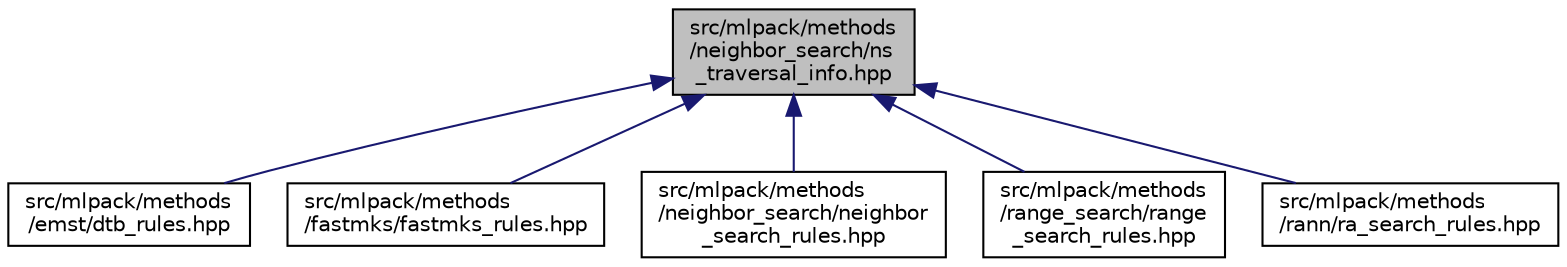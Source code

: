 digraph "src/mlpack/methods/neighbor_search/ns_traversal_info.hpp"
{
  edge [fontname="Helvetica",fontsize="10",labelfontname="Helvetica",labelfontsize="10"];
  node [fontname="Helvetica",fontsize="10",shape=record];
  Node1 [label="src/mlpack/methods\l/neighbor_search/ns\l_traversal_info.hpp",height=0.2,width=0.4,color="black", fillcolor="grey75", style="filled" fontcolor="black"];
  Node1 -> Node2 [dir="back",color="midnightblue",fontsize="10",style="solid",fontname="Helvetica"];
  Node2 [label="src/mlpack/methods\l/emst/dtb_rules.hpp",height=0.2,width=0.4,color="black", fillcolor="white", style="filled",URL="$dtb__rules_8hpp.html"];
  Node1 -> Node3 [dir="back",color="midnightblue",fontsize="10",style="solid",fontname="Helvetica"];
  Node3 [label="src/mlpack/methods\l/fastmks/fastmks_rules.hpp",height=0.2,width=0.4,color="black", fillcolor="white", style="filled",URL="$fastmks__rules_8hpp.html"];
  Node1 -> Node4 [dir="back",color="midnightblue",fontsize="10",style="solid",fontname="Helvetica"];
  Node4 [label="src/mlpack/methods\l/neighbor_search/neighbor\l_search_rules.hpp",height=0.2,width=0.4,color="black", fillcolor="white", style="filled",URL="$neighbor__search__rules_8hpp.html"];
  Node1 -> Node5 [dir="back",color="midnightblue",fontsize="10",style="solid",fontname="Helvetica"];
  Node5 [label="src/mlpack/methods\l/range_search/range\l_search_rules.hpp",height=0.2,width=0.4,color="black", fillcolor="white", style="filled",URL="$range__search__rules_8hpp.html"];
  Node1 -> Node6 [dir="back",color="midnightblue",fontsize="10",style="solid",fontname="Helvetica"];
  Node6 [label="src/mlpack/methods\l/rann/ra_search_rules.hpp",height=0.2,width=0.4,color="black", fillcolor="white", style="filled",URL="$ra__search__rules_8hpp.html"];
}
